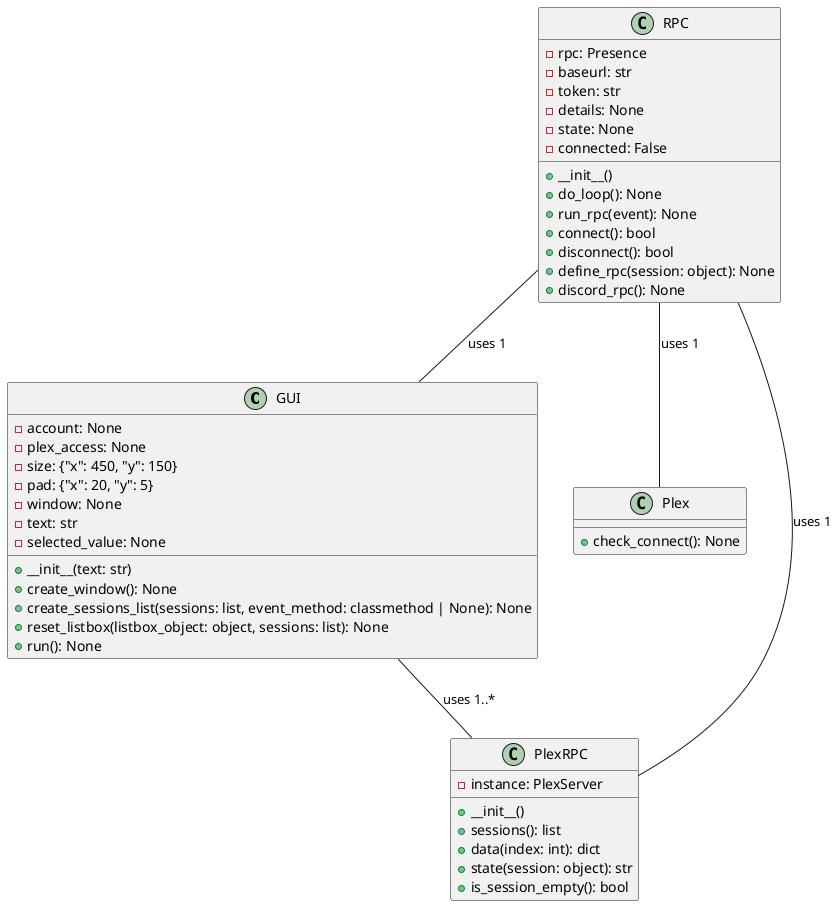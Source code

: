 @startuml

class GUI {
  - account: None
  - plex_access: None
  - size: {"x": 450, "y": 150}
  - pad: {"x": 20, "y": 5}
  - window: None
  - text: str
  - selected_value: None
  + __init__(text: str)
  + create_window(): None
  + create_sessions_list(sessions: list, event_method: classmethod | None): None
  + reset_listbox(listbox_object: object, sessions: list): None
  + run(): None
}

class Plex {
  + check_connect(): None
}

class PlexRPC {
  - instance: PlexServer
  + __init__()
  + sessions(): list
  + data(index: int): dict
  + state(session: object): str
  + is_session_empty(): bool
}

class RPC {
  - rpc: Presence
  - baseurl: str
  - token: str
  - details: None
  - state: None
  - connected: False
  + __init__()
  + do_loop(): None
  + run_rpc(event): None
  + connect(): bool
  + disconnect(): bool
  + define_rpc(session: object): None
  + discord_rpc(): None
}

GUI -- PlexRPC: uses 1..*
RPC -- GUI: uses 1
RPC -- PlexRPC: uses 1
RPC -- Plex: uses 1

@enduml
